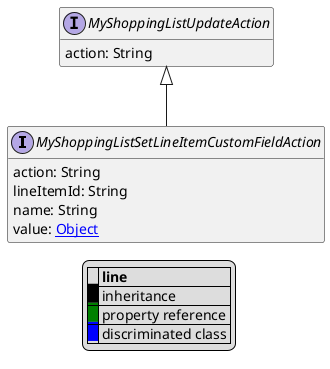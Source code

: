 @startuml

hide empty fields
hide empty methods
legend
|= |= line |
|<back:black>   </back>| inheritance |
|<back:green>   </back>| property reference |
|<back:blue>   </back>| discriminated class |
endlegend
interface MyShoppingListSetLineItemCustomFieldAction [[MyShoppingListSetLineItemCustomFieldAction.svg]] extends MyShoppingListUpdateAction {
    action: String
    lineItemId: String
    name: String
    value: [[Object.svg Object]]
}
interface MyShoppingListUpdateAction [[MyShoppingListUpdateAction.svg]]  {
    action: String
}





@enduml
